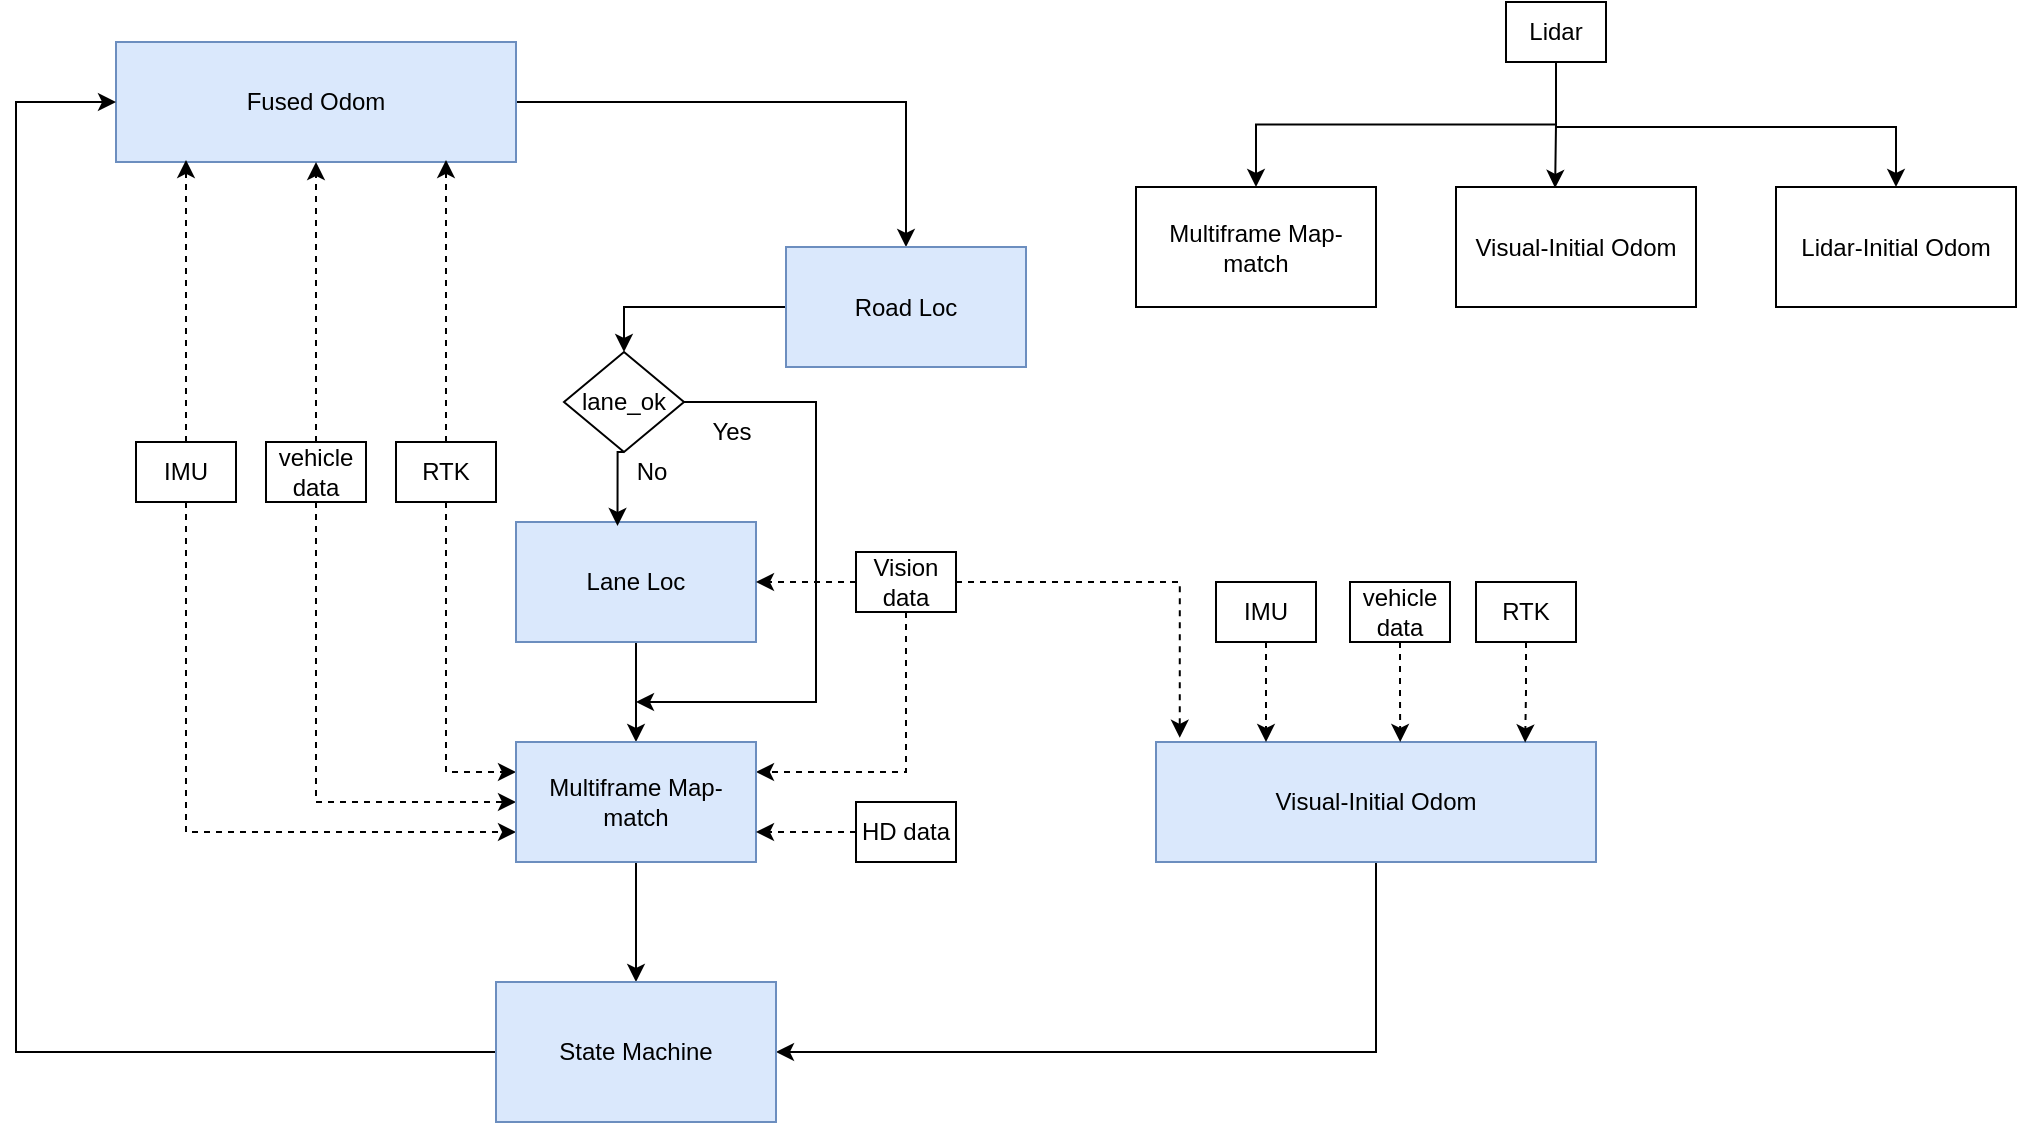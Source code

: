 <mxfile version="14.6.5" type="github">
  <diagram id="iU1haSfVSD4Kp0jXieJj" name="Page-1">
    <mxGraphModel dx="1240" dy="629" grid="1" gridSize="10" guides="1" tooltips="1" connect="1" arrows="1" fold="1" page="1" pageScale="1" pageWidth="827" pageHeight="1169" math="0" shadow="0">
      <root>
        <mxCell id="0" />
        <mxCell id="1" parent="0" />
        <mxCell id="DHhAO1wtgyZma5iz6R2y-1" style="edgeStyle=orthogonalEdgeStyle;rounded=0;orthogonalLoop=1;jettySize=auto;html=1;entryX=0.5;entryY=0;entryDx=0;entryDy=0;" edge="1" parent="1" source="vLVgJYE80W-G5NcFMN8--1" target="vLVgJYE80W-G5NcFMN8--10">
          <mxGeometry relative="1" as="geometry" />
        </mxCell>
        <mxCell id="vLVgJYE80W-G5NcFMN8--1" value="Fused Odom" style="rounded=0;whiteSpace=wrap;html=1;fillColor=#dae8fc;strokeColor=#6c8ebf;" parent="1" vertex="1">
          <mxGeometry x="160" y="160" width="200" height="60" as="geometry" />
        </mxCell>
        <mxCell id="vLVgJYE80W-G5NcFMN8--27" style="edgeStyle=orthogonalEdgeStyle;rounded=0;orthogonalLoop=1;jettySize=auto;html=1;entryX=0.175;entryY=0.983;entryDx=0;entryDy=0;entryPerimeter=0;dashed=1;" parent="1" source="vLVgJYE80W-G5NcFMN8--3" target="vLVgJYE80W-G5NcFMN8--1" edge="1">
          <mxGeometry relative="1" as="geometry" />
        </mxCell>
        <mxCell id="vLVgJYE80W-G5NcFMN8--30" style="edgeStyle=orthogonalEdgeStyle;rounded=0;orthogonalLoop=1;jettySize=auto;html=1;exitX=0.5;exitY=1;exitDx=0;exitDy=0;entryX=0;entryY=0.75;entryDx=0;entryDy=0;dashed=1;" parent="1" source="vLVgJYE80W-G5NcFMN8--3" target="vLVgJYE80W-G5NcFMN8--23" edge="1">
          <mxGeometry relative="1" as="geometry" />
        </mxCell>
        <mxCell id="vLVgJYE80W-G5NcFMN8--3" value="IMU" style="rounded=0;whiteSpace=wrap;html=1;" parent="1" vertex="1">
          <mxGeometry x="170" y="360" width="50" height="30" as="geometry" />
        </mxCell>
        <mxCell id="vLVgJYE80W-G5NcFMN8--26" style="edgeStyle=orthogonalEdgeStyle;rounded=0;orthogonalLoop=1;jettySize=auto;html=1;entryX=0.5;entryY=1;entryDx=0;entryDy=0;dashed=1;" parent="1" source="vLVgJYE80W-G5NcFMN8--4" target="vLVgJYE80W-G5NcFMN8--1" edge="1">
          <mxGeometry relative="1" as="geometry" />
        </mxCell>
        <mxCell id="vLVgJYE80W-G5NcFMN8--29" style="edgeStyle=orthogonalEdgeStyle;rounded=0;orthogonalLoop=1;jettySize=auto;html=1;exitX=0.5;exitY=1;exitDx=0;exitDy=0;entryX=0;entryY=0.5;entryDx=0;entryDy=0;dashed=1;" parent="1" source="vLVgJYE80W-G5NcFMN8--4" target="vLVgJYE80W-G5NcFMN8--23" edge="1">
          <mxGeometry relative="1" as="geometry" />
        </mxCell>
        <mxCell id="vLVgJYE80W-G5NcFMN8--4" value="vehicle data" style="rounded=0;whiteSpace=wrap;html=1;" parent="1" vertex="1">
          <mxGeometry x="235" y="360" width="50" height="30" as="geometry" />
        </mxCell>
        <mxCell id="vLVgJYE80W-G5NcFMN8--25" style="edgeStyle=orthogonalEdgeStyle;rounded=0;orthogonalLoop=1;jettySize=auto;html=1;entryX=0.825;entryY=0.983;entryDx=0;entryDy=0;entryPerimeter=0;dashed=1;" parent="1" source="vLVgJYE80W-G5NcFMN8--5" target="vLVgJYE80W-G5NcFMN8--1" edge="1">
          <mxGeometry relative="1" as="geometry" />
        </mxCell>
        <mxCell id="vLVgJYE80W-G5NcFMN8--28" style="edgeStyle=orthogonalEdgeStyle;rounded=0;orthogonalLoop=1;jettySize=auto;html=1;entryX=0;entryY=0.25;entryDx=0;entryDy=0;dashed=1;" parent="1" source="vLVgJYE80W-G5NcFMN8--5" target="vLVgJYE80W-G5NcFMN8--23" edge="1">
          <mxGeometry relative="1" as="geometry">
            <Array as="points">
              <mxPoint x="325" y="525" />
            </Array>
          </mxGeometry>
        </mxCell>
        <mxCell id="vLVgJYE80W-G5NcFMN8--5" value="&lt;div&gt;RTK&lt;/div&gt;" style="rounded=0;whiteSpace=wrap;html=1;" parent="1" vertex="1">
          <mxGeometry x="300" y="360" width="50" height="30" as="geometry" />
        </mxCell>
        <mxCell id="vLVgJYE80W-G5NcFMN8--78" style="edgeStyle=orthogonalEdgeStyle;rounded=0;orthogonalLoop=1;jettySize=auto;html=1;entryX=0.5;entryY=0;entryDx=0;entryDy=0;" parent="1" source="vLVgJYE80W-G5NcFMN8--10" target="vLVgJYE80W-G5NcFMN8--67" edge="1">
          <mxGeometry relative="1" as="geometry" />
        </mxCell>
        <mxCell id="vLVgJYE80W-G5NcFMN8--10" value="Road Loc" style="rounded=0;whiteSpace=wrap;html=1;fillColor=#dae8fc;strokeColor=#6c8ebf;" parent="1" vertex="1">
          <mxGeometry x="495" y="262.5" width="120" height="60" as="geometry" />
        </mxCell>
        <mxCell id="vLVgJYE80W-G5NcFMN8--24" style="edgeStyle=orthogonalEdgeStyle;rounded=0;orthogonalLoop=1;jettySize=auto;html=1;exitX=0.5;exitY=1;exitDx=0;exitDy=0;" parent="1" source="vLVgJYE80W-G5NcFMN8--15" target="vLVgJYE80W-G5NcFMN8--23" edge="1">
          <mxGeometry relative="1" as="geometry" />
        </mxCell>
        <mxCell id="vLVgJYE80W-G5NcFMN8--15" value="Lane Loc" style="rounded=0;whiteSpace=wrap;html=1;fillColor=#dae8fc;strokeColor=#6c8ebf;" parent="1" vertex="1">
          <mxGeometry x="360" y="400" width="120" height="60" as="geometry" />
        </mxCell>
        <mxCell id="vLVgJYE80W-G5NcFMN8--58" style="edgeStyle=orthogonalEdgeStyle;rounded=0;orthogonalLoop=1;jettySize=auto;html=1;entryX=0.054;entryY=-0.035;entryDx=0;entryDy=0;entryPerimeter=0;dashed=1;" parent="1" source="vLVgJYE80W-G5NcFMN8--16" target="vLVgJYE80W-G5NcFMN8--31" edge="1">
          <mxGeometry relative="1" as="geometry" />
        </mxCell>
        <mxCell id="vLVgJYE80W-G5NcFMN8--59" style="edgeStyle=orthogonalEdgeStyle;rounded=0;orthogonalLoop=1;jettySize=auto;html=1;exitX=0;exitY=0.5;exitDx=0;exitDy=0;entryX=1;entryY=0.5;entryDx=0;entryDy=0;dashed=1;" parent="1" source="vLVgJYE80W-G5NcFMN8--16" target="vLVgJYE80W-G5NcFMN8--15" edge="1">
          <mxGeometry relative="1" as="geometry" />
        </mxCell>
        <mxCell id="vLVgJYE80W-G5NcFMN8--60" style="edgeStyle=orthogonalEdgeStyle;rounded=0;orthogonalLoop=1;jettySize=auto;html=1;exitX=0.5;exitY=1;exitDx=0;exitDy=0;entryX=1;entryY=0.25;entryDx=0;entryDy=0;dashed=1;" parent="1" source="vLVgJYE80W-G5NcFMN8--16" target="vLVgJYE80W-G5NcFMN8--23" edge="1">
          <mxGeometry relative="1" as="geometry" />
        </mxCell>
        <mxCell id="vLVgJYE80W-G5NcFMN8--16" value="Vision data" style="rounded=0;whiteSpace=wrap;html=1;" parent="1" vertex="1">
          <mxGeometry x="530" y="415" width="50" height="30" as="geometry" />
        </mxCell>
        <mxCell id="DHhAO1wtgyZma5iz6R2y-2" style="edgeStyle=orthogonalEdgeStyle;rounded=0;orthogonalLoop=1;jettySize=auto;html=1;exitX=0.5;exitY=1;exitDx=0;exitDy=0;" edge="1" parent="1" source="vLVgJYE80W-G5NcFMN8--23" target="vLVgJYE80W-G5NcFMN8--65">
          <mxGeometry relative="1" as="geometry" />
        </mxCell>
        <mxCell id="vLVgJYE80W-G5NcFMN8--23" value="Multiframe Map-match" style="rounded=0;whiteSpace=wrap;html=1;fillColor=#dae8fc;strokeColor=#6c8ebf;" parent="1" vertex="1">
          <mxGeometry x="360" y="510" width="120" height="60" as="geometry" />
        </mxCell>
        <mxCell id="DHhAO1wtgyZma5iz6R2y-3" style="edgeStyle=orthogonalEdgeStyle;rounded=0;orthogonalLoop=1;jettySize=auto;html=1;entryX=1;entryY=0.5;entryDx=0;entryDy=0;" edge="1" parent="1" source="vLVgJYE80W-G5NcFMN8--31" target="vLVgJYE80W-G5NcFMN8--65">
          <mxGeometry relative="1" as="geometry">
            <Array as="points">
              <mxPoint x="790" y="665" />
            </Array>
          </mxGeometry>
        </mxCell>
        <mxCell id="vLVgJYE80W-G5NcFMN8--31" value="&lt;div&gt;Visual-Initial Odom&lt;/div&gt;" style="rounded=0;whiteSpace=wrap;html=1;fillColor=#dae8fc;strokeColor=#6c8ebf;" parent="1" vertex="1">
          <mxGeometry x="680" y="510" width="220" height="60" as="geometry" />
        </mxCell>
        <mxCell id="vLVgJYE80W-G5NcFMN8--32" value="Multiframe Map-match" style="rounded=0;whiteSpace=wrap;html=1;" parent="1" vertex="1">
          <mxGeometry x="670" y="232.5" width="120" height="60" as="geometry" />
        </mxCell>
        <mxCell id="vLVgJYE80W-G5NcFMN8--44" style="edgeStyle=orthogonalEdgeStyle;rounded=0;orthogonalLoop=1;jettySize=auto;html=1;exitX=0.5;exitY=1;exitDx=0;exitDy=0;entryX=0.25;entryY=0;entryDx=0;entryDy=0;dashed=1;" parent="1" source="vLVgJYE80W-G5NcFMN8--33" target="vLVgJYE80W-G5NcFMN8--31" edge="1">
          <mxGeometry relative="1" as="geometry" />
        </mxCell>
        <mxCell id="vLVgJYE80W-G5NcFMN8--33" value="IMU" style="rounded=0;whiteSpace=wrap;html=1;" parent="1" vertex="1">
          <mxGeometry x="710" y="430" width="50" height="30" as="geometry" />
        </mxCell>
        <mxCell id="vLVgJYE80W-G5NcFMN8--43" style="edgeStyle=orthogonalEdgeStyle;rounded=0;orthogonalLoop=1;jettySize=auto;html=1;entryX=0.555;entryY=0;entryDx=0;entryDy=0;entryPerimeter=0;dashed=1;" parent="1" source="vLVgJYE80W-G5NcFMN8--34" target="vLVgJYE80W-G5NcFMN8--31" edge="1">
          <mxGeometry relative="1" as="geometry" />
        </mxCell>
        <mxCell id="vLVgJYE80W-G5NcFMN8--34" value="vehicle data" style="rounded=0;whiteSpace=wrap;html=1;" parent="1" vertex="1">
          <mxGeometry x="777" y="430" width="50" height="30" as="geometry" />
        </mxCell>
        <mxCell id="vLVgJYE80W-G5NcFMN8--42" style="edgeStyle=orthogonalEdgeStyle;rounded=0;orthogonalLoop=1;jettySize=auto;html=1;entryX=0.839;entryY=0.004;entryDx=0;entryDy=0;entryPerimeter=0;dashed=1;" parent="1" source="vLVgJYE80W-G5NcFMN8--35" target="vLVgJYE80W-G5NcFMN8--31" edge="1">
          <mxGeometry relative="1" as="geometry" />
        </mxCell>
        <mxCell id="vLVgJYE80W-G5NcFMN8--35" value="&lt;div&gt;RTK&lt;/div&gt;" style="rounded=0;whiteSpace=wrap;html=1;" parent="1" vertex="1">
          <mxGeometry x="840" y="430" width="50" height="30" as="geometry" />
        </mxCell>
        <mxCell id="vLVgJYE80W-G5NcFMN8--87" style="edgeStyle=orthogonalEdgeStyle;rounded=0;orthogonalLoop=1;jettySize=auto;html=1;exitX=0.5;exitY=1;exitDx=0;exitDy=0;entryX=0.5;entryY=0;entryDx=0;entryDy=0;" parent="1" source="vLVgJYE80W-G5NcFMN8--46" target="vLVgJYE80W-G5NcFMN8--32" edge="1">
          <mxGeometry relative="1" as="geometry" />
        </mxCell>
        <mxCell id="vLVgJYE80W-G5NcFMN8--88" style="edgeStyle=orthogonalEdgeStyle;rounded=0;orthogonalLoop=1;jettySize=auto;html=1;entryX=0.413;entryY=0.008;entryDx=0;entryDy=0;entryPerimeter=0;" parent="1" source="vLVgJYE80W-G5NcFMN8--46" target="vLVgJYE80W-G5NcFMN8--84" edge="1">
          <mxGeometry relative="1" as="geometry" />
        </mxCell>
        <mxCell id="vLVgJYE80W-G5NcFMN8--89" style="edgeStyle=orthogonalEdgeStyle;rounded=0;orthogonalLoop=1;jettySize=auto;html=1;" parent="1" source="vLVgJYE80W-G5NcFMN8--46" target="vLVgJYE80W-G5NcFMN8--86" edge="1">
          <mxGeometry relative="1" as="geometry">
            <Array as="points">
              <mxPoint x="880" y="202.5" />
              <mxPoint x="1050" y="202.5" />
            </Array>
          </mxGeometry>
        </mxCell>
        <mxCell id="vLVgJYE80W-G5NcFMN8--46" value="Lidar" style="rounded=0;whiteSpace=wrap;html=1;" parent="1" vertex="1">
          <mxGeometry x="855" y="140" width="50" height="30" as="geometry" />
        </mxCell>
        <mxCell id="vLVgJYE80W-G5NcFMN8--62" style="edgeStyle=orthogonalEdgeStyle;rounded=0;orthogonalLoop=1;jettySize=auto;html=1;entryX=1;entryY=0.75;entryDx=0;entryDy=0;dashed=1;" parent="1" source="vLVgJYE80W-G5NcFMN8--61" target="vLVgJYE80W-G5NcFMN8--23" edge="1">
          <mxGeometry relative="1" as="geometry" />
        </mxCell>
        <mxCell id="vLVgJYE80W-G5NcFMN8--61" value="HD data" style="rounded=0;whiteSpace=wrap;html=1;" parent="1" vertex="1">
          <mxGeometry x="530" y="540" width="50" height="30" as="geometry" />
        </mxCell>
        <mxCell id="DHhAO1wtgyZma5iz6R2y-4" style="edgeStyle=orthogonalEdgeStyle;rounded=0;orthogonalLoop=1;jettySize=auto;html=1;entryX=0;entryY=0.5;entryDx=0;entryDy=0;" edge="1" parent="1" source="vLVgJYE80W-G5NcFMN8--65" target="vLVgJYE80W-G5NcFMN8--1">
          <mxGeometry relative="1" as="geometry">
            <Array as="points">
              <mxPoint x="110" y="665" />
              <mxPoint x="110" y="190" />
            </Array>
          </mxGeometry>
        </mxCell>
        <mxCell id="vLVgJYE80W-G5NcFMN8--65" value="State Machine" style="rounded=0;whiteSpace=wrap;html=1;fillColor=#dae8fc;strokeColor=#6c8ebf;" parent="1" vertex="1">
          <mxGeometry x="350" y="630" width="140" height="70" as="geometry" />
        </mxCell>
        <mxCell id="vLVgJYE80W-G5NcFMN8--71" style="edgeStyle=orthogonalEdgeStyle;rounded=0;orthogonalLoop=1;jettySize=auto;html=1;exitX=0.5;exitY=1;exitDx=0;exitDy=0;entryX=0.423;entryY=0.033;entryDx=0;entryDy=0;entryPerimeter=0;" parent="1" source="vLVgJYE80W-G5NcFMN8--67" target="vLVgJYE80W-G5NcFMN8--15" edge="1">
          <mxGeometry relative="1" as="geometry">
            <Array as="points">
              <mxPoint x="411" y="365" />
            </Array>
          </mxGeometry>
        </mxCell>
        <mxCell id="vLVgJYE80W-G5NcFMN8--73" style="edgeStyle=orthogonalEdgeStyle;rounded=0;orthogonalLoop=1;jettySize=auto;html=1;exitX=0.5;exitY=1;exitDx=0;exitDy=0;" parent="1" source="vLVgJYE80W-G5NcFMN8--67" edge="1">
          <mxGeometry relative="1" as="geometry">
            <mxPoint x="420" y="490" as="targetPoint" />
            <Array as="points">
              <mxPoint x="414" y="340" />
              <mxPoint x="510" y="340" />
              <mxPoint x="510" y="490" />
            </Array>
          </mxGeometry>
        </mxCell>
        <mxCell id="vLVgJYE80W-G5NcFMN8--67" value="lane_ok" style="rhombus;whiteSpace=wrap;html=1;" parent="1" vertex="1">
          <mxGeometry x="384" y="315" width="60" height="50" as="geometry" />
        </mxCell>
        <mxCell id="vLVgJYE80W-G5NcFMN8--72" value="No" style="text;html=1;strokeColor=none;fillColor=none;align=center;verticalAlign=middle;whiteSpace=wrap;rounded=0;" parent="1" vertex="1">
          <mxGeometry x="407.5" y="365" width="40" height="20" as="geometry" />
        </mxCell>
        <mxCell id="vLVgJYE80W-G5NcFMN8--74" value="Yes" style="text;html=1;strokeColor=none;fillColor=none;align=center;verticalAlign=middle;whiteSpace=wrap;rounded=0;" parent="1" vertex="1">
          <mxGeometry x="447.5" y="345" width="40" height="20" as="geometry" />
        </mxCell>
        <mxCell id="vLVgJYE80W-G5NcFMN8--84" value="Visual-Initial Odom" style="rounded=0;whiteSpace=wrap;html=1;" parent="1" vertex="1">
          <mxGeometry x="830" y="232.5" width="120" height="60" as="geometry" />
        </mxCell>
        <mxCell id="vLVgJYE80W-G5NcFMN8--86" value="Lidar-Initial Odom" style="rounded=0;whiteSpace=wrap;html=1;" parent="1" vertex="1">
          <mxGeometry x="990" y="232.5" width="120" height="60" as="geometry" />
        </mxCell>
      </root>
    </mxGraphModel>
  </diagram>
</mxfile>
